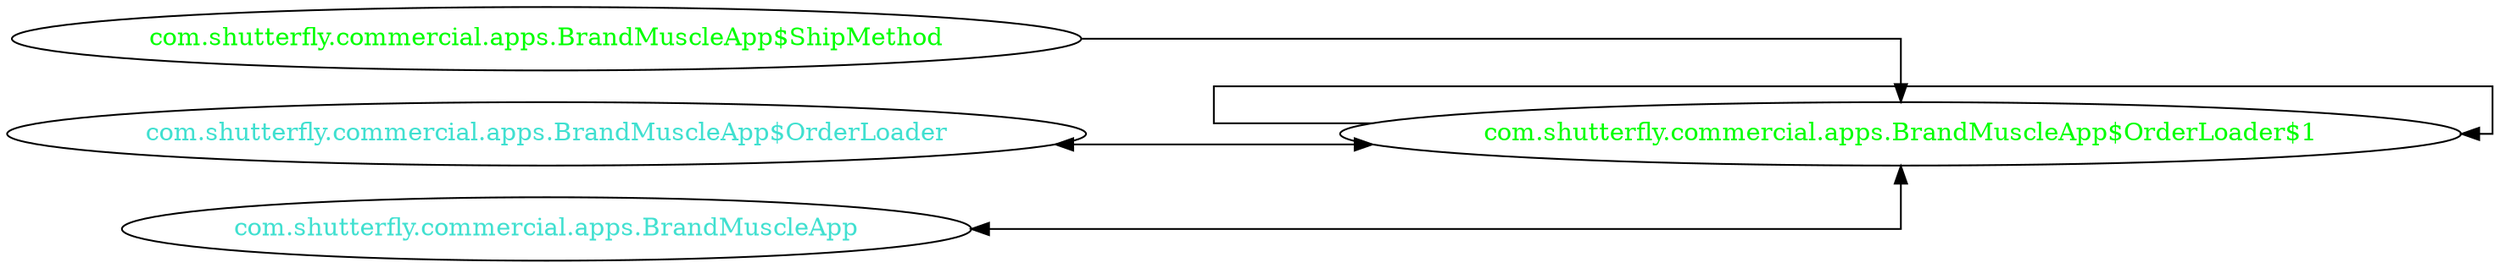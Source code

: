 digraph dependencyGraph {
 concentrate=true;
 ranksep="2.0";
 rankdir="LR"; 
 splines="ortho";
"com.shutterfly.commercial.apps.BrandMuscleApp$OrderLoader$1" [fontcolor="red"];
"com.shutterfly.commercial.apps.BrandMuscleApp$OrderLoader$1" [ fontcolor="green" ];
"com.shutterfly.commercial.apps.BrandMuscleApp$OrderLoader$1"->"com.shutterfly.commercial.apps.BrandMuscleApp$OrderLoader$1";
"com.shutterfly.commercial.apps.BrandMuscleApp$ShipMethod" [ fontcolor="green" ];
"com.shutterfly.commercial.apps.BrandMuscleApp$ShipMethod"->"com.shutterfly.commercial.apps.BrandMuscleApp$OrderLoader$1";
"com.shutterfly.commercial.apps.BrandMuscleApp$OrderLoader" [ fontcolor="turquoise" ];
"com.shutterfly.commercial.apps.BrandMuscleApp$OrderLoader"->"com.shutterfly.commercial.apps.BrandMuscleApp$OrderLoader$1" [dir=both];
"com.shutterfly.commercial.apps.BrandMuscleApp" [ fontcolor="turquoise" ];
"com.shutterfly.commercial.apps.BrandMuscleApp"->"com.shutterfly.commercial.apps.BrandMuscleApp$OrderLoader$1" [dir=both];
}
